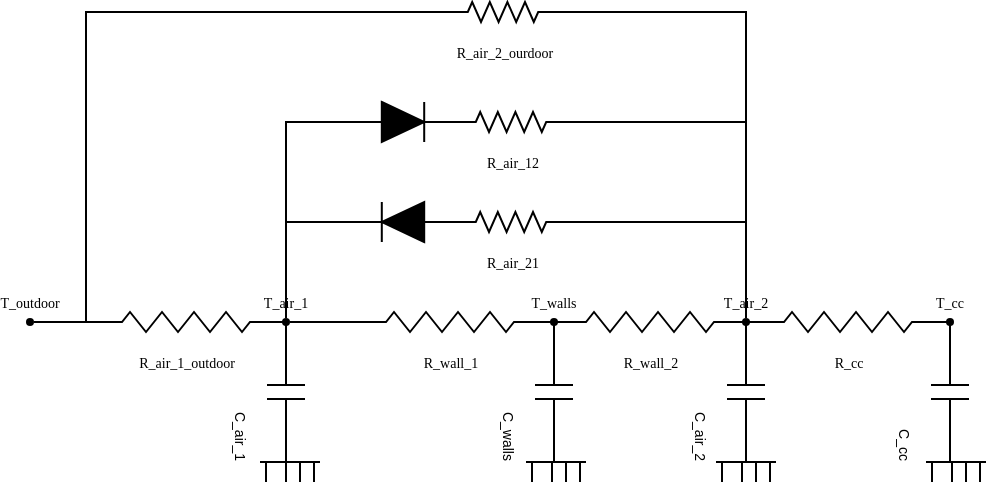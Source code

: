 <mxfile version="13.8.9-1" type="device"><diagram name="Page-1" id="7e0a89b8-554c-2b80-1dc8-d5c74ca68de4"><mxGraphModel dx="716" dy="339" grid="1" gridSize="10" guides="1" tooltips="1" connect="1" arrows="1" fold="1" page="1" pageScale="1" pageWidth="1100" pageHeight="850" background="#ffffff" math="0" shadow="0"><root><mxCell id="0"/><mxCell id="1" parent="0"/><mxCell id="j-aMYhy5MpfI_6K5fz-l-98" value="" style="group" vertex="1" connectable="0" parent="1"><mxGeometry x="90" y="90" width="480" height="240" as="geometry"/></mxCell><mxCell id="j-aMYhy5MpfI_6K5fz-l-13" value="" style="group" vertex="1" connectable="0" parent="j-aMYhy5MpfI_6K5fz-l-98"><mxGeometry y="150" width="182" height="90" as="geometry"/></mxCell><mxCell id="1cb643a89b7d889d-17" value="&lt;font style=&quot;font-size: 7px&quot;&gt;T_air_1&lt;/font&gt;" style="ellipse;whiteSpace=wrap;html=1;rounded=1;shadow=0;comic=0;labelBackgroundColor=none;strokeColor=none;strokeWidth=2;fillColor=#000000;fontFamily=Verdana;fontSize=12;align=center;labelPosition=center;verticalLabelPosition=top;verticalAlign=bottom;" parent="j-aMYhy5MpfI_6K5fz-l-13" vertex="1"><mxGeometry x="128" y="8" width="4" height="4" as="geometry"/></mxCell><mxCell id="j-aMYhy5MpfI_6K5fz-l-9" style="edgeStyle=orthogonalEdgeStyle;rounded=0;html=1;labelBackgroundColor=none;startArrow=none;startFill=0;startSize=5;endArrow=none;endFill=0;endSize=5;jettySize=auto;orthogonalLoop=1;strokeWidth=1;fontFamily=Verdana;fontSize=12;entryX=0;entryY=0.5;entryDx=0;entryDy=0;entryPerimeter=0;" edge="1" parent="j-aMYhy5MpfI_6K5fz-l-13" source="j-aMYhy5MpfI_6K5fz-l-10"><mxGeometry relative="1" as="geometry"><mxPoint y="10" as="sourcePoint"/><mxPoint x="32" y="10" as="targetPoint"/></mxGeometry></mxCell><mxCell id="j-aMYhy5MpfI_6K5fz-l-10" value="&lt;font style=&quot;font-size: 7px&quot;&gt;T_outdoor&lt;/font&gt;" style="ellipse;whiteSpace=wrap;html=1;rounded=1;shadow=0;comic=0;labelBackgroundColor=none;strokeColor=none;strokeWidth=2;fillColor=#000000;fontFamily=Verdana;fontSize=12;align=center;labelPosition=center;verticalLabelPosition=top;verticalAlign=bottom;" vertex="1" parent="j-aMYhy5MpfI_6K5fz-l-13"><mxGeometry y="8" width="4" height="4" as="geometry"/></mxCell><mxCell id="j-aMYhy5MpfI_6K5fz-l-11" style="edgeStyle=orthogonalEdgeStyle;rounded=0;html=1;labelBackgroundColor=none;startArrow=none;startFill=0;startSize=5;endArrow=none;endFill=0;endSize=5;jettySize=auto;orthogonalLoop=1;strokeWidth=1;fontFamily=Verdana;fontSize=12;entryX=0;entryY=0.5;entryDx=0;entryDy=0;entryPerimeter=0;" edge="1" parent="j-aMYhy5MpfI_6K5fz-l-13" target="j-aMYhy5MpfI_6K5fz-l-10"><mxGeometry relative="1" as="geometry"><mxPoint y="10.0" as="sourcePoint"/><mxPoint x="32" y="10.0" as="targetPoint"/></mxGeometry></mxCell><mxCell id="j-aMYhy5MpfI_6K5fz-l-1" value="&lt;font style=&quot;font-size: 7px ; line-height: 80%&quot;&gt;C_air_1&lt;/font&gt;" style="pointerEvents=1;verticalLabelPosition=bottom;shadow=0;dashed=0;align=right;html=1;verticalAlign=top;shape=mxgraph.electrical.capacitors.capacitor_1;rotation=90;fontSize=10;strokeWidth=1;" vertex="1" parent="j-aMYhy5MpfI_6K5fz-l-13"><mxGeometry x="95" y="35.5" width="70" height="19" as="geometry"/></mxCell><mxCell id="j-aMYhy5MpfI_6K5fz-l-20" value="" style="group" vertex="1" connectable="0" parent="j-aMYhy5MpfI_6K5fz-l-13"><mxGeometry x="117" y="80" width="30" height="10" as="geometry"/></mxCell><mxCell id="j-aMYhy5MpfI_6K5fz-l-14" value="" style="endArrow=none;html=1;fontSize=10;" edge="1" parent="j-aMYhy5MpfI_6K5fz-l-20"><mxGeometry width="50" height="50" relative="1" as="geometry"><mxPoint as="sourcePoint"/><mxPoint x="30" as="targetPoint"/></mxGeometry></mxCell><mxCell id="j-aMYhy5MpfI_6K5fz-l-16" value="" style="endArrow=none;html=1;fontSize=10;" edge="1" parent="j-aMYhy5MpfI_6K5fz-l-20"><mxGeometry width="50" height="50" relative="1" as="geometry"><mxPoint x="13" y="10" as="sourcePoint"/><mxPoint x="13" as="targetPoint"/></mxGeometry></mxCell><mxCell id="j-aMYhy5MpfI_6K5fz-l-17" value="" style="endArrow=none;html=1;fontSize=10;" edge="1" parent="j-aMYhy5MpfI_6K5fz-l-20"><mxGeometry width="50" height="50" relative="1" as="geometry"><mxPoint x="20" y="10" as="sourcePoint"/><mxPoint x="20" as="targetPoint"/></mxGeometry></mxCell><mxCell id="j-aMYhy5MpfI_6K5fz-l-18" value="" style="endArrow=none;html=1;fontSize=10;" edge="1" parent="j-aMYhy5MpfI_6K5fz-l-20"><mxGeometry width="50" height="50" relative="1" as="geometry"><mxPoint x="27" y="10" as="sourcePoint"/><mxPoint x="27" as="targetPoint"/></mxGeometry></mxCell><mxCell id="j-aMYhy5MpfI_6K5fz-l-19" value="" style="endArrow=none;html=1;fontSize=10;endSize=6;" edge="1" parent="j-aMYhy5MpfI_6K5fz-l-20"><mxGeometry width="50" height="50" relative="1" as="geometry"><mxPoint x="3" y="10" as="sourcePoint"/><mxPoint x="3" as="targetPoint"/></mxGeometry></mxCell><mxCell id="j-aMYhy5MpfI_6K5fz-l-12" value="&lt;font style=&quot;font-size: 7px&quot;&gt;R_air_1_outdoor&lt;/font&gt;" style="verticalLabelPosition=bottom;shadow=0;dashed=0;align=center;html=1;verticalAlign=top;strokeWidth=1;shape=mxgraph.electrical.resistors.resistor_2;rounded=1;comic=0;labelBackgroundColor=none;fontFamily=Verdana;fontSize=12;" vertex="1" parent="j-aMYhy5MpfI_6K5fz-l-13"><mxGeometry x="30" y="5" width="100" height="10" as="geometry"/></mxCell><mxCell id="j-aMYhy5MpfI_6K5fz-l-21" value="&lt;font style=&quot;font-size: 7px&quot;&gt;R_wall_1&lt;/font&gt;" style="verticalLabelPosition=bottom;shadow=0;dashed=0;align=center;html=1;verticalAlign=top;strokeWidth=1;shape=mxgraph.electrical.resistors.resistor_2;rounded=1;comic=0;labelBackgroundColor=none;fontFamily=Verdana;fontSize=12;" vertex="1" parent="j-aMYhy5MpfI_6K5fz-l-98"><mxGeometry x="162" y="155" width="100" height="10" as="geometry"/></mxCell><mxCell id="1cb643a89b7d889d-10" style="edgeStyle=orthogonalEdgeStyle;rounded=0;html=1;exitX=1;exitY=0.5;exitPerimeter=0;labelBackgroundColor=none;startArrow=none;startFill=0;startSize=5;endArrow=none;endFill=0;endSize=5;jettySize=auto;orthogonalLoop=1;strokeWidth=1;fontFamily=Verdana;fontSize=12;entryX=0.014;entryY=0.5;entryDx=0;entryDy=0;entryPerimeter=0;" parent="j-aMYhy5MpfI_6K5fz-l-98" target="j-aMYhy5MpfI_6K5fz-l-21" edge="1"><mxGeometry relative="1" as="geometry"><mxPoint x="132" y="160" as="sourcePoint"/><mxPoint x="160" y="160" as="targetPoint"/><Array as="points"/></mxGeometry></mxCell><mxCell id="j-aMYhy5MpfI_6K5fz-l-25" value="&lt;font style=&quot;font-size: 7px&quot;&gt;T_walls&lt;/font&gt;" style="ellipse;whiteSpace=wrap;html=1;rounded=1;shadow=0;comic=0;labelBackgroundColor=none;strokeColor=none;strokeWidth=2;fillColor=#000000;fontFamily=Verdana;fontSize=12;align=center;labelPosition=center;verticalLabelPosition=top;verticalAlign=bottom;" vertex="1" parent="j-aMYhy5MpfI_6K5fz-l-98"><mxGeometry x="262" y="158" width="4" height="4" as="geometry"/></mxCell><mxCell id="j-aMYhy5MpfI_6K5fz-l-27" value="&lt;font style=&quot;font-size: 7px&quot;&gt;T_air_2&lt;/font&gt;" style="ellipse;whiteSpace=wrap;html=1;rounded=1;shadow=0;comic=0;labelBackgroundColor=none;strokeColor=none;strokeWidth=2;fillColor=#000000;fontFamily=Verdana;fontSize=12;align=center;labelPosition=center;verticalLabelPosition=top;verticalAlign=bottom;" vertex="1" parent="j-aMYhy5MpfI_6K5fz-l-98"><mxGeometry x="358" y="158" width="4" height="4" as="geometry"/></mxCell><mxCell id="j-aMYhy5MpfI_6K5fz-l-31" value="&lt;font style=&quot;font-size: 7px&quot;&gt;C_walls&lt;/font&gt;" style="pointerEvents=1;verticalLabelPosition=bottom;shadow=0;dashed=0;align=right;html=1;verticalAlign=top;shape=mxgraph.electrical.capacitors.capacitor_1;rotation=90;fontSize=10;strokeWidth=1;" vertex="1" parent="j-aMYhy5MpfI_6K5fz-l-98"><mxGeometry x="229" y="185.5" width="70" height="19" as="geometry"/></mxCell><mxCell id="j-aMYhy5MpfI_6K5fz-l-32" value="" style="group" vertex="1" connectable="0" parent="j-aMYhy5MpfI_6K5fz-l-98"><mxGeometry x="250" y="230" width="30" height="10" as="geometry"/></mxCell><mxCell id="j-aMYhy5MpfI_6K5fz-l-33" value="" style="endArrow=none;html=1;fontSize=10;" edge="1" parent="j-aMYhy5MpfI_6K5fz-l-32"><mxGeometry width="50" height="50" relative="1" as="geometry"><mxPoint as="sourcePoint"/><mxPoint x="30" as="targetPoint"/></mxGeometry></mxCell><mxCell id="j-aMYhy5MpfI_6K5fz-l-34" value="" style="endArrow=none;html=1;fontSize=10;" edge="1" parent="j-aMYhy5MpfI_6K5fz-l-32"><mxGeometry width="50" height="50" relative="1" as="geometry"><mxPoint x="13" y="10" as="sourcePoint"/><mxPoint x="13" as="targetPoint"/></mxGeometry></mxCell><mxCell id="j-aMYhy5MpfI_6K5fz-l-35" value="" style="endArrow=none;html=1;fontSize=10;" edge="1" parent="j-aMYhy5MpfI_6K5fz-l-32"><mxGeometry width="50" height="50" relative="1" as="geometry"><mxPoint x="20" y="10" as="sourcePoint"/><mxPoint x="20" as="targetPoint"/></mxGeometry></mxCell><mxCell id="j-aMYhy5MpfI_6K5fz-l-36" value="" style="endArrow=none;html=1;fontSize=10;" edge="1" parent="j-aMYhy5MpfI_6K5fz-l-32"><mxGeometry width="50" height="50" relative="1" as="geometry"><mxPoint x="27" y="10" as="sourcePoint"/><mxPoint x="27" as="targetPoint"/></mxGeometry></mxCell><mxCell id="j-aMYhy5MpfI_6K5fz-l-37" value="" style="endArrow=none;html=1;fontSize=10;endSize=6;" edge="1" parent="j-aMYhy5MpfI_6K5fz-l-32"><mxGeometry width="50" height="50" relative="1" as="geometry"><mxPoint x="3" y="10" as="sourcePoint"/><mxPoint x="3" as="targetPoint"/></mxGeometry></mxCell><mxCell id="j-aMYhy5MpfI_6K5fz-l-38" value="&lt;font style=&quot;font-size: 7px&quot;&gt;R_wall_2&lt;/font&gt;" style="verticalLabelPosition=bottom;shadow=0;dashed=0;align=center;html=1;verticalAlign=top;strokeWidth=1;shape=mxgraph.electrical.resistors.resistor_2;rounded=1;comic=0;labelBackgroundColor=none;fontFamily=Verdana;fontSize=12;" vertex="1" parent="j-aMYhy5MpfI_6K5fz-l-98"><mxGeometry x="262" y="155" width="100" height="10" as="geometry"/></mxCell><mxCell id="j-aMYhy5MpfI_6K5fz-l-39" value="&lt;font style=&quot;font-size: 7px&quot;&gt;C_air_2&lt;/font&gt;" style="pointerEvents=1;verticalLabelPosition=bottom;shadow=0;dashed=0;align=right;html=1;verticalAlign=top;shape=mxgraph.electrical.capacitors.capacitor_1;rotation=90;fontSize=10;strokeWidth=1;" vertex="1" parent="j-aMYhy5MpfI_6K5fz-l-98"><mxGeometry x="325" y="185.5" width="70" height="19" as="geometry"/></mxCell><mxCell id="j-aMYhy5MpfI_6K5fz-l-41" value="" style="group" vertex="1" connectable="0" parent="j-aMYhy5MpfI_6K5fz-l-98"><mxGeometry x="345" y="230" width="30" height="10" as="geometry"/></mxCell><mxCell id="j-aMYhy5MpfI_6K5fz-l-42" value="" style="endArrow=none;html=1;fontSize=10;" edge="1" parent="j-aMYhy5MpfI_6K5fz-l-41"><mxGeometry width="50" height="50" relative="1" as="geometry"><mxPoint as="sourcePoint"/><mxPoint x="30" as="targetPoint"/></mxGeometry></mxCell><mxCell id="j-aMYhy5MpfI_6K5fz-l-43" value="" style="endArrow=none;html=1;fontSize=10;" edge="1" parent="j-aMYhy5MpfI_6K5fz-l-41"><mxGeometry width="50" height="50" relative="1" as="geometry"><mxPoint x="13" y="10" as="sourcePoint"/><mxPoint x="13" as="targetPoint"/></mxGeometry></mxCell><mxCell id="j-aMYhy5MpfI_6K5fz-l-44" value="" style="endArrow=none;html=1;fontSize=10;" edge="1" parent="j-aMYhy5MpfI_6K5fz-l-41"><mxGeometry width="50" height="50" relative="1" as="geometry"><mxPoint x="20" y="10" as="sourcePoint"/><mxPoint x="20" as="targetPoint"/></mxGeometry></mxCell><mxCell id="j-aMYhy5MpfI_6K5fz-l-45" value="" style="endArrow=none;html=1;fontSize=10;" edge="1" parent="j-aMYhy5MpfI_6K5fz-l-41"><mxGeometry width="50" height="50" relative="1" as="geometry"><mxPoint x="27" y="10" as="sourcePoint"/><mxPoint x="27" as="targetPoint"/></mxGeometry></mxCell><mxCell id="j-aMYhy5MpfI_6K5fz-l-46" value="" style="endArrow=none;html=1;fontSize=10;endSize=6;" edge="1" parent="j-aMYhy5MpfI_6K5fz-l-41"><mxGeometry width="50" height="50" relative="1" as="geometry"><mxPoint x="3" y="10" as="sourcePoint"/><mxPoint x="3" as="targetPoint"/></mxGeometry></mxCell><mxCell id="j-aMYhy5MpfI_6K5fz-l-51" value="&lt;font style=&quot;font-size: 7px&quot;&gt;R_cc&lt;/font&gt;" style="verticalLabelPosition=bottom;shadow=0;dashed=0;align=center;html=1;verticalAlign=top;strokeWidth=1;shape=mxgraph.electrical.resistors.resistor_2;rounded=1;comic=0;labelBackgroundColor=none;fontFamily=Verdana;fontSize=12;" vertex="1" parent="j-aMYhy5MpfI_6K5fz-l-98"><mxGeometry x="361" y="155" width="100" height="10" as="geometry"/></mxCell><mxCell id="j-aMYhy5MpfI_6K5fz-l-52" value="&lt;font style=&quot;font-size: 7px&quot;&gt;C_cc&lt;/font&gt;" style="pointerEvents=1;verticalLabelPosition=bottom;shadow=0;dashed=0;align=right;html=1;verticalAlign=top;shape=mxgraph.electrical.capacitors.capacitor_1;rotation=90;fontSize=10;strokeWidth=1;" vertex="1" parent="j-aMYhy5MpfI_6K5fz-l-98"><mxGeometry x="427" y="185.5" width="70" height="19" as="geometry"/></mxCell><mxCell id="j-aMYhy5MpfI_6K5fz-l-53" value="" style="group" vertex="1" connectable="0" parent="j-aMYhy5MpfI_6K5fz-l-98"><mxGeometry x="450" y="230" width="30" height="10" as="geometry"/></mxCell><mxCell id="j-aMYhy5MpfI_6K5fz-l-54" value="" style="endArrow=none;html=1;fontSize=10;" edge="1" parent="j-aMYhy5MpfI_6K5fz-l-53"><mxGeometry width="50" height="50" relative="1" as="geometry"><mxPoint as="sourcePoint"/><mxPoint x="30" as="targetPoint"/></mxGeometry></mxCell><mxCell id="j-aMYhy5MpfI_6K5fz-l-55" value="" style="endArrow=none;html=1;fontSize=10;" edge="1" parent="j-aMYhy5MpfI_6K5fz-l-53"><mxGeometry width="50" height="50" relative="1" as="geometry"><mxPoint x="13" y="10" as="sourcePoint"/><mxPoint x="13" as="targetPoint"/></mxGeometry></mxCell><mxCell id="j-aMYhy5MpfI_6K5fz-l-56" value="" style="endArrow=none;html=1;fontSize=10;" edge="1" parent="j-aMYhy5MpfI_6K5fz-l-53"><mxGeometry width="50" height="50" relative="1" as="geometry"><mxPoint x="20" y="10" as="sourcePoint"/><mxPoint x="20" as="targetPoint"/></mxGeometry></mxCell><mxCell id="j-aMYhy5MpfI_6K5fz-l-57" value="" style="endArrow=none;html=1;fontSize=10;" edge="1" parent="j-aMYhy5MpfI_6K5fz-l-53"><mxGeometry width="50" height="50" relative="1" as="geometry"><mxPoint x="27" y="10" as="sourcePoint"/><mxPoint x="27" as="targetPoint"/></mxGeometry></mxCell><mxCell id="j-aMYhy5MpfI_6K5fz-l-58" value="" style="endArrow=none;html=1;fontSize=10;endSize=6;" edge="1" parent="j-aMYhy5MpfI_6K5fz-l-53"><mxGeometry width="50" height="50" relative="1" as="geometry"><mxPoint x="3" y="10" as="sourcePoint"/><mxPoint x="3" as="targetPoint"/></mxGeometry></mxCell><mxCell id="j-aMYhy5MpfI_6K5fz-l-61" value="" style="pointerEvents=1;fillColor=strokeColor;verticalLabelPosition=bottom;shadow=0;dashed=0;align=center;html=1;verticalAlign=top;shape=mxgraph.electrical.diodes.diode;strokeWidth=1;fontSize=10;" vertex="1" parent="j-aMYhy5MpfI_6K5fz-l-98"><mxGeometry x="162" y="50" width="53" height="20" as="geometry"/></mxCell><mxCell id="j-aMYhy5MpfI_6K5fz-l-63" value="&lt;span style=&quot;font-size: 7px&quot;&gt;T_cc&lt;/span&gt;" style="ellipse;whiteSpace=wrap;html=1;rounded=1;shadow=0;comic=0;labelBackgroundColor=none;strokeColor=none;strokeWidth=2;fillColor=#000000;fontFamily=Verdana;fontSize=12;align=center;labelPosition=center;verticalLabelPosition=top;verticalAlign=bottom;" vertex="1" parent="j-aMYhy5MpfI_6K5fz-l-98"><mxGeometry x="460" y="158" width="4" height="4" as="geometry"/></mxCell><mxCell id="j-aMYhy5MpfI_6K5fz-l-64" value="&lt;font style=&quot;font-size: 7px&quot;&gt;R_air_12&lt;/font&gt;" style="verticalLabelPosition=bottom;shadow=0;dashed=0;align=center;html=1;verticalAlign=top;strokeWidth=1;shape=mxgraph.electrical.resistors.resistor_2;rounded=1;comic=0;labelBackgroundColor=none;fontFamily=Verdana;fontSize=12;" vertex="1" parent="j-aMYhy5MpfI_6K5fz-l-98"><mxGeometry x="215" y="55" width="55" height="10" as="geometry"/></mxCell><mxCell id="j-aMYhy5MpfI_6K5fz-l-65" value="" style="pointerEvents=1;fillColor=strokeColor;verticalLabelPosition=bottom;shadow=0;dashed=0;align=center;html=1;verticalAlign=top;shape=mxgraph.electrical.diodes.diode;strokeWidth=1;fontSize=10;rotation=-180;" vertex="1" parent="j-aMYhy5MpfI_6K5fz-l-98"><mxGeometry x="162" y="100" width="53" height="20" as="geometry"/></mxCell><mxCell id="j-aMYhy5MpfI_6K5fz-l-66" value="&lt;font style=&quot;font-size: 7px&quot;&gt;R_air_21&lt;/font&gt;" style="verticalLabelPosition=bottom;shadow=0;dashed=0;align=center;html=1;verticalAlign=top;strokeWidth=1;shape=mxgraph.electrical.resistors.resistor_2;rounded=1;comic=0;labelBackgroundColor=none;fontFamily=Verdana;fontSize=12;" vertex="1" parent="j-aMYhy5MpfI_6K5fz-l-98"><mxGeometry x="215" y="105" width="55" height="10" as="geometry"/></mxCell><mxCell id="j-aMYhy5MpfI_6K5fz-l-72" value="" style="endArrow=none;html=1;fontSize=10;edgeStyle=orthogonalEdgeStyle;rounded=0;entryX=1;entryY=0.5;entryDx=0;entryDy=0;entryPerimeter=0;exitX=0.5;exitY=0;exitDx=0;exitDy=0;" edge="1" parent="j-aMYhy5MpfI_6K5fz-l-98" source="j-aMYhy5MpfI_6K5fz-l-27" target="j-aMYhy5MpfI_6K5fz-l-64"><mxGeometry width="50" height="50" relative="1" as="geometry"><mxPoint x="360" y="110" as="sourcePoint"/><mxPoint x="350" y="90" as="targetPoint"/><Array as="points"><mxPoint x="360" y="158"/><mxPoint x="360" y="60"/></Array></mxGeometry></mxCell><mxCell id="j-aMYhy5MpfI_6K5fz-l-73" value="" style="endArrow=none;html=1;fontSize=10;rounded=0;edgeStyle=orthogonalEdgeStyle;entryX=0;entryY=0.5;entryDx=0;entryDy=0;entryPerimeter=0;exitX=0.5;exitY=0;exitDx=0;exitDy=0;" edge="1" parent="j-aMYhy5MpfI_6K5fz-l-98" source="1cb643a89b7d889d-17" target="j-aMYhy5MpfI_6K5fz-l-61"><mxGeometry width="50" height="50" relative="1" as="geometry"><mxPoint x="130" y="110" as="sourcePoint"/><mxPoint x="170" y="90" as="targetPoint"/><Array as="points"><mxPoint x="130" y="158"/><mxPoint x="130" y="60"/></Array></mxGeometry></mxCell><mxCell id="j-aMYhy5MpfI_6K5fz-l-75" value="" style="line;strokeWidth=1;html=1;fontSize=10;" vertex="1" parent="j-aMYhy5MpfI_6K5fz-l-98"><mxGeometry x="270" y="105" width="90" height="10" as="geometry"/></mxCell><mxCell id="j-aMYhy5MpfI_6K5fz-l-76" value="" style="line;strokeWidth=1;html=1;fontSize=10;" vertex="1" parent="j-aMYhy5MpfI_6K5fz-l-98"><mxGeometry x="130" y="105" width="32" height="10" as="geometry"/></mxCell><mxCell id="j-aMYhy5MpfI_6K5fz-l-94" value="&lt;font style=&quot;font-size: 7px&quot;&gt;R_air_2_ourdoor&lt;/font&gt;" style="verticalLabelPosition=bottom;shadow=0;dashed=0;align=center;html=1;verticalAlign=top;strokeWidth=1;shape=mxgraph.electrical.resistors.resistor_2;rounded=1;comic=0;labelBackgroundColor=none;fontFamily=Verdana;fontSize=12;" vertex="1" parent="j-aMYhy5MpfI_6K5fz-l-98"><mxGeometry x="211" width="55" height="10" as="geometry"/></mxCell><mxCell id="j-aMYhy5MpfI_6K5fz-l-96" value="" style="endArrow=none;html=1;fontSize=10;edgeStyle=orthogonalEdgeStyle;rounded=0;entryX=0;entryY=0.5;entryDx=0;entryDy=0;entryPerimeter=0;exitX=0;exitY=0.5;exitDx=0;exitDy=0;exitPerimeter=0;" edge="1" parent="j-aMYhy5MpfI_6K5fz-l-98" source="j-aMYhy5MpfI_6K5fz-l-12" target="j-aMYhy5MpfI_6K5fz-l-94"><mxGeometry width="50" height="50" relative="1" as="geometry"><mxPoint x="270" y="100" as="sourcePoint"/><mxPoint x="320" y="50" as="targetPoint"/><Array as="points"><mxPoint x="30" y="5"/></Array></mxGeometry></mxCell><mxCell id="j-aMYhy5MpfI_6K5fz-l-97" value="" style="endArrow=none;html=1;fontSize=10;rounded=0;edgeStyle=orthogonalEdgeStyle;entryX=1;entryY=0.5;entryDx=0;entryDy=0;entryPerimeter=0;" edge="1" parent="j-aMYhy5MpfI_6K5fz-l-98" target="j-aMYhy5MpfI_6K5fz-l-94"><mxGeometry width="50" height="50" relative="1" as="geometry"><mxPoint x="360" y="60" as="sourcePoint"/><mxPoint x="260" y="110" as="targetPoint"/><Array as="points"><mxPoint x="360" y="5"/></Array></mxGeometry></mxCell></root></mxGraphModel></diagram></mxfile>